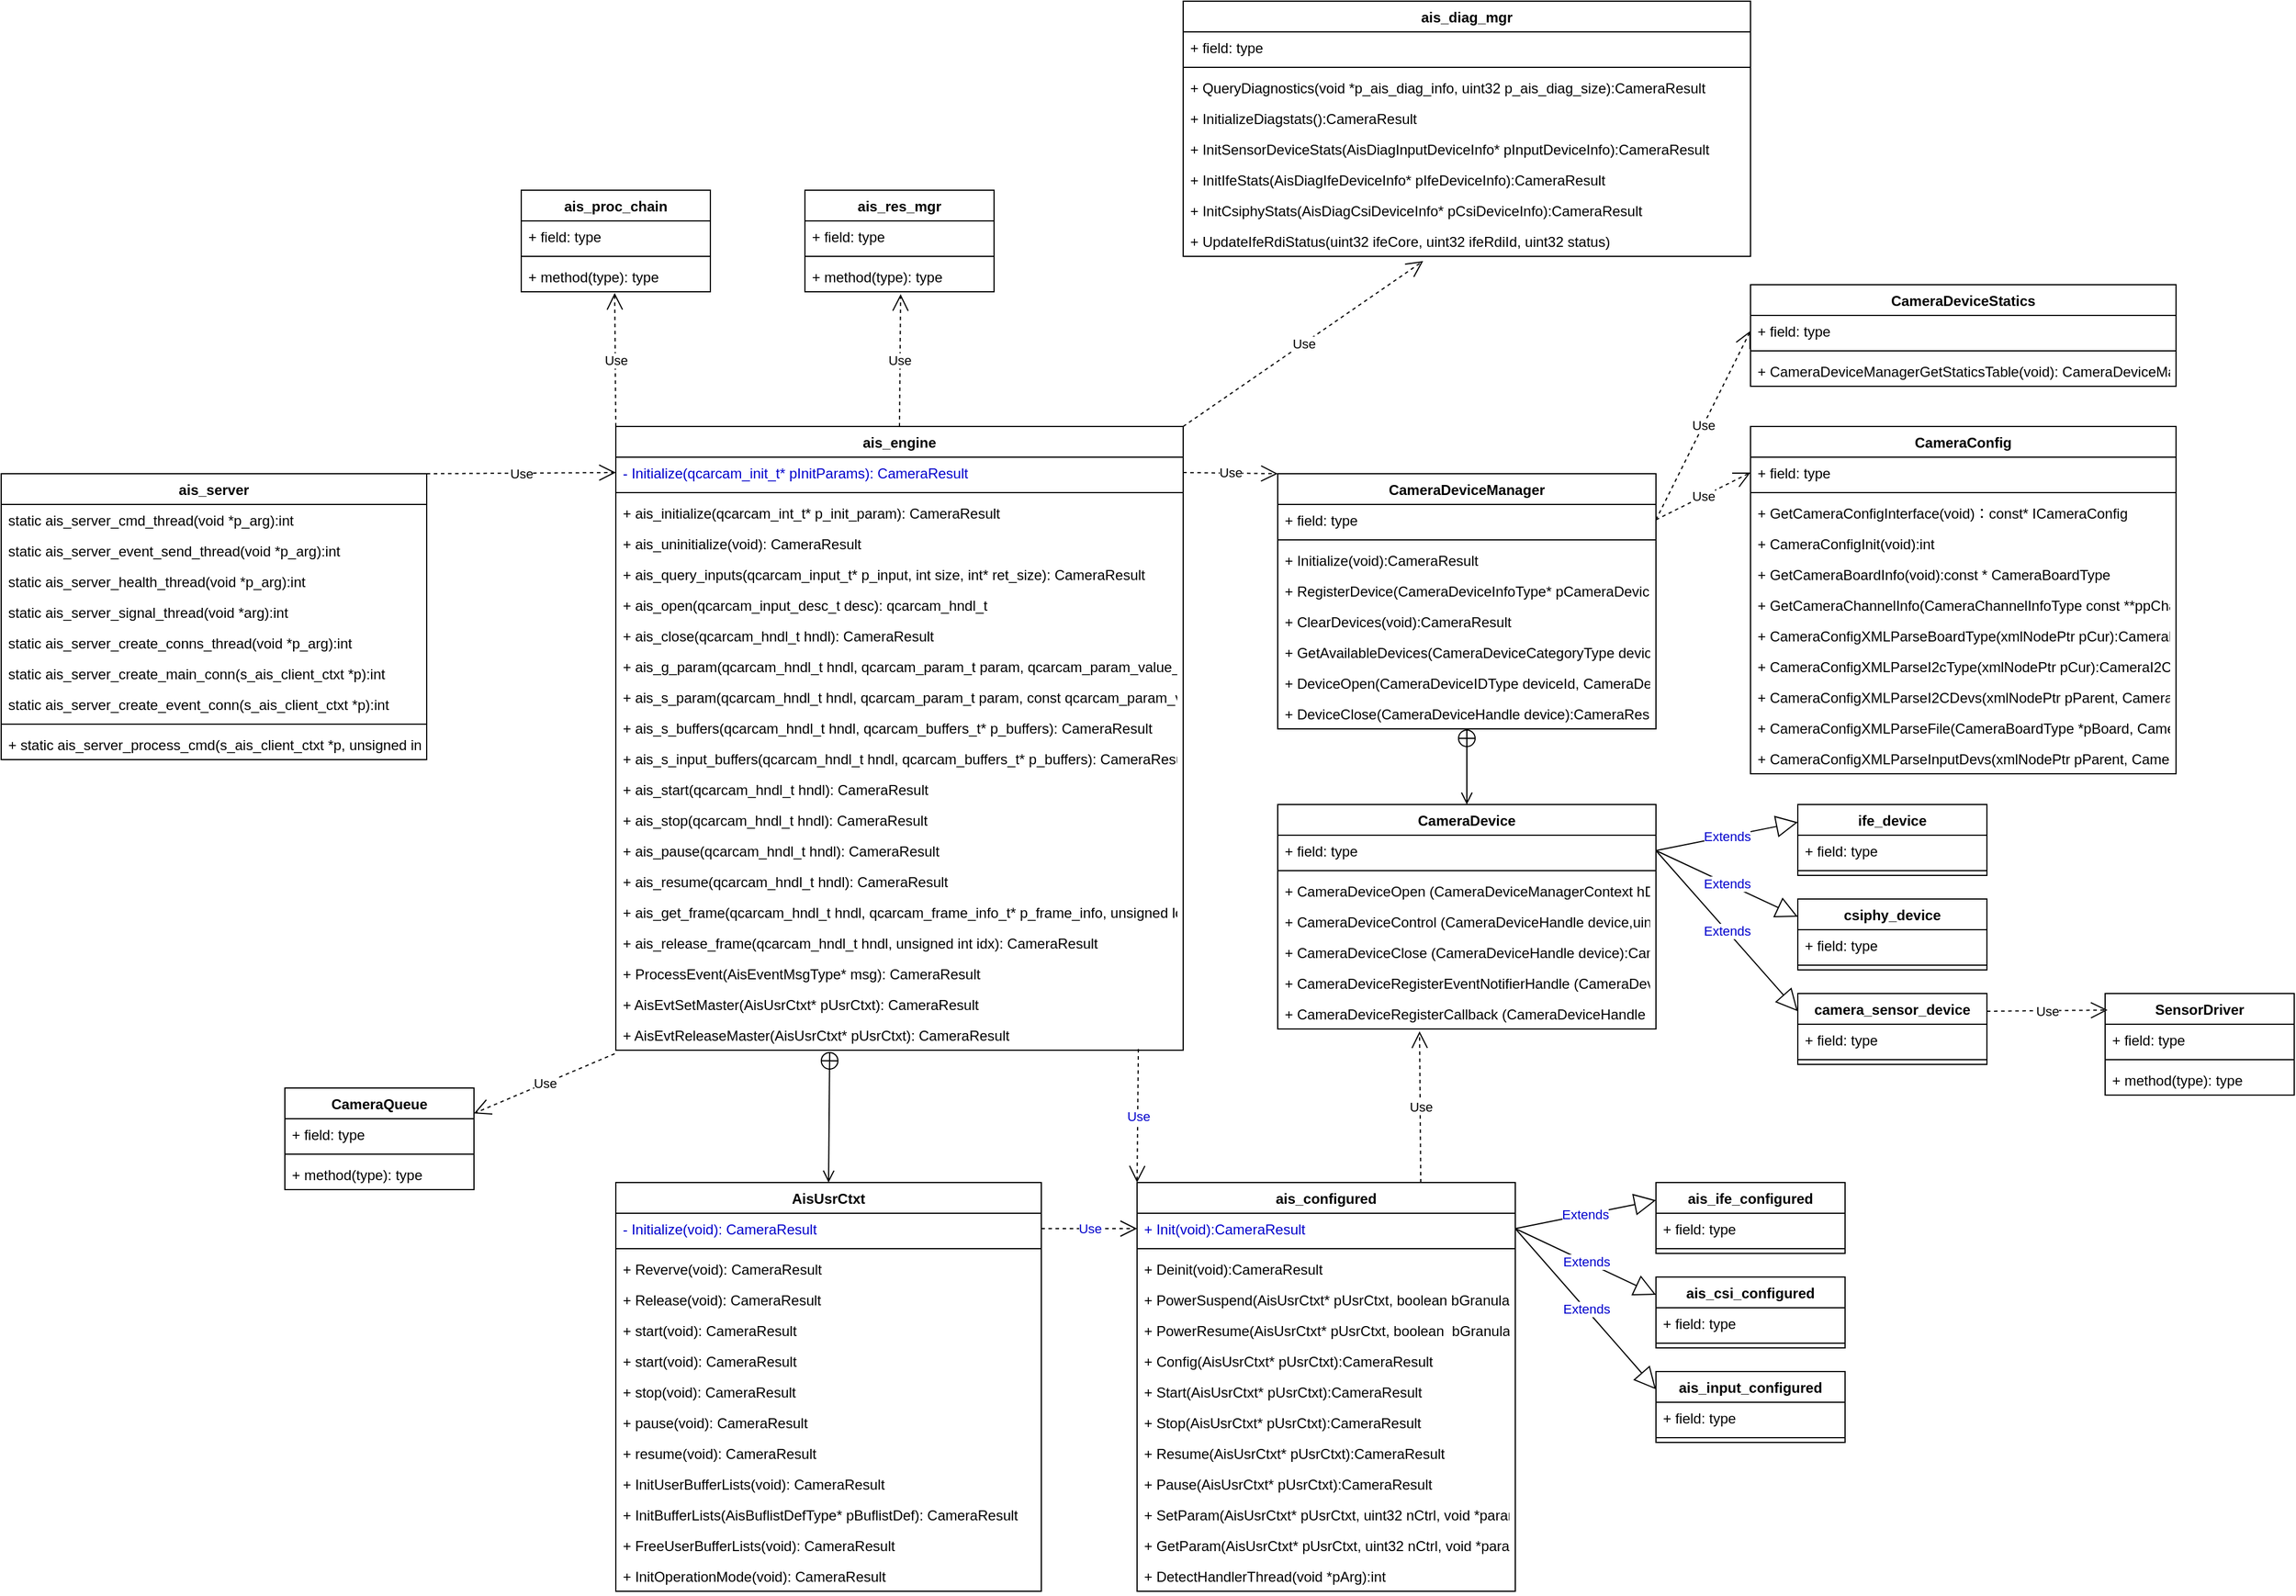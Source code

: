 <mxfile version="16.6.5" type="github">
  <diagram id="JP61w-WGnyM7oNZN8HDf" name="Page-1">
    <mxGraphModel dx="1990" dy="1133" grid="1" gridSize="10" guides="1" tooltips="1" connect="1" arrows="1" fold="1" page="1" pageScale="1" pageWidth="827" pageHeight="1169" math="0" shadow="0">
      <root>
        <mxCell id="0" />
        <mxCell id="1" parent="0" />
        <mxCell id="6c_Mydezwi8KyOcqcPOu-1" value="ais_server" style="swimlane;fontStyle=1;align=center;verticalAlign=top;childLayout=stackLayout;horizontal=1;startSize=26;horizontalStack=0;resizeParent=1;resizeParentMax=0;resizeLast=0;collapsible=1;marginBottom=0;" vertex="1" parent="1">
          <mxGeometry y="480" width="360" height="242" as="geometry" />
        </mxCell>
        <mxCell id="6c_Mydezwi8KyOcqcPOu-113" value="static ais_server_cmd_thread(void *p_arg):int" style="text;strokeColor=none;fillColor=none;align=left;verticalAlign=top;spacingLeft=4;spacingRight=4;overflow=hidden;rotatable=0;points=[[0,0.5],[1,0.5]];portConstraint=eastwest;" vertex="1" parent="6c_Mydezwi8KyOcqcPOu-1">
          <mxGeometry y="26" width="360" height="26" as="geometry" />
        </mxCell>
        <mxCell id="6c_Mydezwi8KyOcqcPOu-2" value="static ais_server_event_send_thread(void *p_arg):int" style="text;strokeColor=none;fillColor=none;align=left;verticalAlign=top;spacingLeft=4;spacingRight=4;overflow=hidden;rotatable=0;points=[[0,0.5],[1,0.5]];portConstraint=eastwest;" vertex="1" parent="6c_Mydezwi8KyOcqcPOu-1">
          <mxGeometry y="52" width="360" height="26" as="geometry" />
        </mxCell>
        <mxCell id="6c_Mydezwi8KyOcqcPOu-114" value="static ais_server_health_thread(void *p_arg):int" style="text;strokeColor=none;fillColor=none;align=left;verticalAlign=top;spacingLeft=4;spacingRight=4;overflow=hidden;rotatable=0;points=[[0,0.5],[1,0.5]];portConstraint=eastwest;" vertex="1" parent="6c_Mydezwi8KyOcqcPOu-1">
          <mxGeometry y="78" width="360" height="26" as="geometry" />
        </mxCell>
        <mxCell id="6c_Mydezwi8KyOcqcPOu-116" value="static ais_server_signal_thread(void *arg):int" style="text;strokeColor=none;fillColor=none;align=left;verticalAlign=top;spacingLeft=4;spacingRight=4;overflow=hidden;rotatable=0;points=[[0,0.5],[1,0.5]];portConstraint=eastwest;" vertex="1" parent="6c_Mydezwi8KyOcqcPOu-1">
          <mxGeometry y="104" width="360" height="26" as="geometry" />
        </mxCell>
        <mxCell id="6c_Mydezwi8KyOcqcPOu-117" value="static ais_server_create_conns_thread(void *p_arg):int" style="text;strokeColor=none;fillColor=none;align=left;verticalAlign=top;spacingLeft=4;spacingRight=4;overflow=hidden;rotatable=0;points=[[0,0.5],[1,0.5]];portConstraint=eastwest;" vertex="1" parent="6c_Mydezwi8KyOcqcPOu-1">
          <mxGeometry y="130" width="360" height="26" as="geometry" />
        </mxCell>
        <mxCell id="6c_Mydezwi8KyOcqcPOu-118" value="static ais_server_create_main_conn(s_ais_client_ctxt *p):int" style="text;strokeColor=none;fillColor=none;align=left;verticalAlign=top;spacingLeft=4;spacingRight=4;overflow=hidden;rotatable=0;points=[[0,0.5],[1,0.5]];portConstraint=eastwest;" vertex="1" parent="6c_Mydezwi8KyOcqcPOu-1">
          <mxGeometry y="156" width="360" height="26" as="geometry" />
        </mxCell>
        <mxCell id="6c_Mydezwi8KyOcqcPOu-115" value="static ais_server_create_event_conn(s_ais_client_ctxt *p):int" style="text;strokeColor=none;fillColor=none;align=left;verticalAlign=top;spacingLeft=4;spacingRight=4;overflow=hidden;rotatable=0;points=[[0,0.5],[1,0.5]];portConstraint=eastwest;" vertex="1" parent="6c_Mydezwi8KyOcqcPOu-1">
          <mxGeometry y="182" width="360" height="26" as="geometry" />
        </mxCell>
        <mxCell id="6c_Mydezwi8KyOcqcPOu-3" value="" style="line;strokeWidth=1;fillColor=none;align=left;verticalAlign=middle;spacingTop=-1;spacingLeft=3;spacingRight=3;rotatable=0;labelPosition=right;points=[];portConstraint=eastwest;" vertex="1" parent="6c_Mydezwi8KyOcqcPOu-1">
          <mxGeometry y="208" width="360" height="8" as="geometry" />
        </mxCell>
        <mxCell id="6c_Mydezwi8KyOcqcPOu-4" value="+ static ais_server_process_cmd(s_ais_client_ctxt *p, unsigned int idx, u_ais_cmd *p_param):int" style="text;strokeColor=none;fillColor=none;align=left;verticalAlign=top;spacingLeft=4;spacingRight=4;overflow=hidden;rotatable=0;points=[[0,0.5],[1,0.5]];portConstraint=eastwest;" vertex="1" parent="6c_Mydezwi8KyOcqcPOu-1">
          <mxGeometry y="216" width="360" height="26" as="geometry" />
        </mxCell>
        <mxCell id="6c_Mydezwi8KyOcqcPOu-5" value="ais_engine" style="swimlane;fontStyle=1;align=center;verticalAlign=top;childLayout=stackLayout;horizontal=1;startSize=26;horizontalStack=0;resizeParent=1;resizeParentMax=0;resizeLast=0;collapsible=1;marginBottom=0;" vertex="1" parent="1">
          <mxGeometry x="520" y="440" width="480" height="528" as="geometry" />
        </mxCell>
        <mxCell id="6c_Mydezwi8KyOcqcPOu-6" value="- Initialize(qcarcam_init_t* pInitParams): CameraResult" style="text;strokeColor=none;fillColor=none;align=left;verticalAlign=top;spacingLeft=4;spacingRight=4;overflow=hidden;rotatable=0;points=[[0,0.5],[1,0.5]];portConstraint=eastwest;fontColor=#0000CC;" vertex="1" parent="6c_Mydezwi8KyOcqcPOu-5">
          <mxGeometry y="26" width="480" height="26" as="geometry" />
        </mxCell>
        <mxCell id="6c_Mydezwi8KyOcqcPOu-7" value="" style="line;strokeWidth=1;fillColor=none;align=left;verticalAlign=middle;spacingTop=-1;spacingLeft=3;spacingRight=3;rotatable=0;labelPosition=right;points=[];portConstraint=eastwest;" vertex="1" parent="6c_Mydezwi8KyOcqcPOu-5">
          <mxGeometry y="52" width="480" height="8" as="geometry" />
        </mxCell>
        <mxCell id="6c_Mydezwi8KyOcqcPOu-8" value="+ ais_initialize(qcarcam_int_t* p_init_param): CameraResult" style="text;strokeColor=none;fillColor=none;align=left;verticalAlign=top;spacingLeft=4;spacingRight=4;overflow=hidden;rotatable=0;points=[[0,0.5],[1,0.5]];portConstraint=eastwest;" vertex="1" parent="6c_Mydezwi8KyOcqcPOu-5">
          <mxGeometry y="60" width="480" height="26" as="geometry" />
        </mxCell>
        <mxCell id="6c_Mydezwi8KyOcqcPOu-89" value="+ ais_uninitialize(void): CameraResult" style="text;strokeColor=none;fillColor=none;align=left;verticalAlign=top;spacingLeft=4;spacingRight=4;overflow=hidden;rotatable=0;points=[[0,0.5],[1,0.5]];portConstraint=eastwest;" vertex="1" parent="6c_Mydezwi8KyOcqcPOu-5">
          <mxGeometry y="86" width="480" height="26" as="geometry" />
        </mxCell>
        <mxCell id="6c_Mydezwi8KyOcqcPOu-90" value="+ ais_query_inputs(qcarcam_input_t* p_input, int size, int* ret_size): CameraResult" style="text;strokeColor=none;fillColor=none;align=left;verticalAlign=top;spacingLeft=4;spacingRight=4;overflow=hidden;rotatable=0;points=[[0,0.5],[1,0.5]];portConstraint=eastwest;" vertex="1" parent="6c_Mydezwi8KyOcqcPOu-5">
          <mxGeometry y="112" width="480" height="26" as="geometry" />
        </mxCell>
        <mxCell id="6c_Mydezwi8KyOcqcPOu-91" value="+ ais_open(qcarcam_input_desc_t desc): qcarcam_hndl_t" style="text;strokeColor=none;fillColor=none;align=left;verticalAlign=top;spacingLeft=4;spacingRight=4;overflow=hidden;rotatable=0;points=[[0,0.5],[1,0.5]];portConstraint=eastwest;" vertex="1" parent="6c_Mydezwi8KyOcqcPOu-5">
          <mxGeometry y="138" width="480" height="26" as="geometry" />
        </mxCell>
        <mxCell id="6c_Mydezwi8KyOcqcPOu-92" value="+ ais_close(qcarcam_hndl_t hndl): CameraResult" style="text;strokeColor=none;fillColor=none;align=left;verticalAlign=top;spacingLeft=4;spacingRight=4;overflow=hidden;rotatable=0;points=[[0,0.5],[1,0.5]];portConstraint=eastwest;" vertex="1" parent="6c_Mydezwi8KyOcqcPOu-5">
          <mxGeometry y="164" width="480" height="26" as="geometry" />
        </mxCell>
        <mxCell id="6c_Mydezwi8KyOcqcPOu-93" value="+ ais_g_param(qcarcam_hndl_t hndl, qcarcam_param_t param, qcarcam_param_value_t* p_value): CameraResult" style="text;strokeColor=none;fillColor=none;align=left;verticalAlign=top;spacingLeft=4;spacingRight=4;overflow=hidden;rotatable=0;points=[[0,0.5],[1,0.5]];portConstraint=eastwest;" vertex="1" parent="6c_Mydezwi8KyOcqcPOu-5">
          <mxGeometry y="190" width="480" height="26" as="geometry" />
        </mxCell>
        <mxCell id="6c_Mydezwi8KyOcqcPOu-94" value="+ ais_s_param(qcarcam_hndl_t hndl, qcarcam_param_t param, const qcarcam_param_value_t* p_value): CameraResult" style="text;strokeColor=none;fillColor=none;align=left;verticalAlign=top;spacingLeft=4;spacingRight=4;overflow=hidden;rotatable=0;points=[[0,0.5],[1,0.5]];portConstraint=eastwest;" vertex="1" parent="6c_Mydezwi8KyOcqcPOu-5">
          <mxGeometry y="216" width="480" height="26" as="geometry" />
        </mxCell>
        <mxCell id="6c_Mydezwi8KyOcqcPOu-95" value="+ ais_s_buffers(qcarcam_hndl_t hndl, qcarcam_buffers_t* p_buffers): CameraResult" style="text;strokeColor=none;fillColor=none;align=left;verticalAlign=top;spacingLeft=4;spacingRight=4;overflow=hidden;rotatable=0;points=[[0,0.5],[1,0.5]];portConstraint=eastwest;" vertex="1" parent="6c_Mydezwi8KyOcqcPOu-5">
          <mxGeometry y="242" width="480" height="26" as="geometry" />
        </mxCell>
        <mxCell id="6c_Mydezwi8KyOcqcPOu-97" value="+ ais_s_input_buffers(qcarcam_hndl_t hndl, qcarcam_buffers_t* p_buffers): CameraResult" style="text;strokeColor=none;fillColor=none;align=left;verticalAlign=top;spacingLeft=4;spacingRight=4;overflow=hidden;rotatable=0;points=[[0,0.5],[1,0.5]];portConstraint=eastwest;" vertex="1" parent="6c_Mydezwi8KyOcqcPOu-5">
          <mxGeometry y="268" width="480" height="26" as="geometry" />
        </mxCell>
        <mxCell id="6c_Mydezwi8KyOcqcPOu-96" value="+ ais_start(qcarcam_hndl_t hndl): CameraResult" style="text;strokeColor=none;fillColor=none;align=left;verticalAlign=top;spacingLeft=4;spacingRight=4;overflow=hidden;rotatable=0;points=[[0,0.5],[1,0.5]];portConstraint=eastwest;" vertex="1" parent="6c_Mydezwi8KyOcqcPOu-5">
          <mxGeometry y="294" width="480" height="26" as="geometry" />
        </mxCell>
        <mxCell id="6c_Mydezwi8KyOcqcPOu-98" value="+ ais_stop(qcarcam_hndl_t hndl): CameraResult" style="text;strokeColor=none;fillColor=none;align=left;verticalAlign=top;spacingLeft=4;spacingRight=4;overflow=hidden;rotatable=0;points=[[0,0.5],[1,0.5]];portConstraint=eastwest;" vertex="1" parent="6c_Mydezwi8KyOcqcPOu-5">
          <mxGeometry y="320" width="480" height="26" as="geometry" />
        </mxCell>
        <mxCell id="6c_Mydezwi8KyOcqcPOu-100" value="+ ais_pause(qcarcam_hndl_t hndl): CameraResult" style="text;strokeColor=none;fillColor=none;align=left;verticalAlign=top;spacingLeft=4;spacingRight=4;overflow=hidden;rotatable=0;points=[[0,0.5],[1,0.5]];portConstraint=eastwest;" vertex="1" parent="6c_Mydezwi8KyOcqcPOu-5">
          <mxGeometry y="346" width="480" height="26" as="geometry" />
        </mxCell>
        <mxCell id="6c_Mydezwi8KyOcqcPOu-99" value="+ ais_resume(qcarcam_hndl_t hndl): CameraResult" style="text;strokeColor=none;fillColor=none;align=left;verticalAlign=top;spacingLeft=4;spacingRight=4;overflow=hidden;rotatable=0;points=[[0,0.5],[1,0.5]];portConstraint=eastwest;" vertex="1" parent="6c_Mydezwi8KyOcqcPOu-5">
          <mxGeometry y="372" width="480" height="26" as="geometry" />
        </mxCell>
        <mxCell id="6c_Mydezwi8KyOcqcPOu-101" value="+ ais_get_frame(qcarcam_hndl_t hndl, qcarcam_frame_info_t* p_frame_info, unsigned long long int timeout, unsigned int flags): CameraResult" style="text;strokeColor=none;fillColor=none;align=left;verticalAlign=top;spacingLeft=4;spacingRight=4;overflow=hidden;rotatable=0;points=[[0,0.5],[1,0.5]];portConstraint=eastwest;" vertex="1" parent="6c_Mydezwi8KyOcqcPOu-5">
          <mxGeometry y="398" width="480" height="26" as="geometry" />
        </mxCell>
        <mxCell id="6c_Mydezwi8KyOcqcPOu-102" value="+ ais_release_frame(qcarcam_hndl_t hndl, unsigned int idx): CameraResult" style="text;strokeColor=none;fillColor=none;align=left;verticalAlign=top;spacingLeft=4;spacingRight=4;overflow=hidden;rotatable=0;points=[[0,0.5],[1,0.5]];portConstraint=eastwest;fontStyle=0" vertex="1" parent="6c_Mydezwi8KyOcqcPOu-5">
          <mxGeometry y="424" width="480" height="26" as="geometry" />
        </mxCell>
        <mxCell id="6c_Mydezwi8KyOcqcPOu-103" value="+ ProcessEvent(AisEventMsgType* msg): CameraResult" style="text;strokeColor=none;fillColor=none;align=left;verticalAlign=top;spacingLeft=4;spacingRight=4;overflow=hidden;rotatable=0;points=[[0,0.5],[1,0.5]];portConstraint=eastwest;fontStyle=0" vertex="1" parent="6c_Mydezwi8KyOcqcPOu-5">
          <mxGeometry y="450" width="480" height="26" as="geometry" />
        </mxCell>
        <mxCell id="6c_Mydezwi8KyOcqcPOu-104" value="+ AisEvtSetMaster(AisUsrCtxt* pUsrCtxt): CameraResult" style="text;strokeColor=none;fillColor=none;align=left;verticalAlign=top;spacingLeft=4;spacingRight=4;overflow=hidden;rotatable=0;points=[[0,0.5],[1,0.5]];portConstraint=eastwest;fontStyle=0" vertex="1" parent="6c_Mydezwi8KyOcqcPOu-5">
          <mxGeometry y="476" width="480" height="26" as="geometry" />
        </mxCell>
        <mxCell id="6c_Mydezwi8KyOcqcPOu-105" value="+ AisEvtReleaseMaster(AisUsrCtxt* pUsrCtxt): CameraResult" style="text;strokeColor=none;fillColor=none;align=left;verticalAlign=top;spacingLeft=4;spacingRight=4;overflow=hidden;rotatable=0;points=[[0,0.5],[1,0.5]];portConstraint=eastwest;fontStyle=0" vertex="1" parent="6c_Mydezwi8KyOcqcPOu-5">
          <mxGeometry y="502" width="480" height="26" as="geometry" />
        </mxCell>
        <mxCell id="6c_Mydezwi8KyOcqcPOu-9" value="CameraDeviceManager" style="swimlane;fontStyle=1;align=center;verticalAlign=top;childLayout=stackLayout;horizontal=1;startSize=26;horizontalStack=0;resizeParent=1;resizeParentMax=0;resizeLast=0;collapsible=1;marginBottom=0;" vertex="1" parent="1">
          <mxGeometry x="1080" y="480" width="320" height="216" as="geometry" />
        </mxCell>
        <mxCell id="6c_Mydezwi8KyOcqcPOu-10" value="+ field: type" style="text;strokeColor=none;fillColor=none;align=left;verticalAlign=top;spacingLeft=4;spacingRight=4;overflow=hidden;rotatable=0;points=[[0,0.5],[1,0.5]];portConstraint=eastwest;" vertex="1" parent="6c_Mydezwi8KyOcqcPOu-9">
          <mxGeometry y="26" width="320" height="26" as="geometry" />
        </mxCell>
        <mxCell id="6c_Mydezwi8KyOcqcPOu-11" value="" style="line;strokeWidth=1;fillColor=none;align=left;verticalAlign=middle;spacingTop=-1;spacingLeft=3;spacingRight=3;rotatable=0;labelPosition=right;points=[];portConstraint=eastwest;" vertex="1" parent="6c_Mydezwi8KyOcqcPOu-9">
          <mxGeometry y="52" width="320" height="8" as="geometry" />
        </mxCell>
        <mxCell id="6c_Mydezwi8KyOcqcPOu-145" value="+ Initialize(void):CameraResult" style="text;strokeColor=none;fillColor=none;align=left;verticalAlign=top;spacingLeft=4;spacingRight=4;overflow=hidden;rotatable=0;points=[[0,0.5],[1,0.5]];portConstraint=eastwest;" vertex="1" parent="6c_Mydezwi8KyOcqcPOu-9">
          <mxGeometry y="60" width="320" height="26" as="geometry" />
        </mxCell>
        <mxCell id="6c_Mydezwi8KyOcqcPOu-12" value="+ RegisterDevice(CameraDeviceInfoType* pCameraDeviceInfo,CameraDeviceOpenType pfnCameraDeviceOpen):CameraResult" style="text;strokeColor=none;fillColor=none;align=left;verticalAlign=top;spacingLeft=4;spacingRight=4;overflow=hidden;rotatable=0;points=[[0,0.5],[1,0.5]];portConstraint=eastwest;" vertex="1" parent="6c_Mydezwi8KyOcqcPOu-9">
          <mxGeometry y="86" width="320" height="26" as="geometry" />
        </mxCell>
        <mxCell id="6c_Mydezwi8KyOcqcPOu-147" value="+ ClearDevices(void):CameraResult" style="text;strokeColor=none;fillColor=none;align=left;verticalAlign=top;spacingLeft=4;spacingRight=4;overflow=hidden;rotatable=0;points=[[0,0.5],[1,0.5]];portConstraint=eastwest;" vertex="1" parent="6c_Mydezwi8KyOcqcPOu-9">
          <mxGeometry y="112" width="320" height="26" as="geometry" />
        </mxCell>
        <mxCell id="6c_Mydezwi8KyOcqcPOu-148" value="+ GetAvailableDevices(CameraDeviceCategoryType deviceCategory, CameraDeviceInfoType* pCameraDeviceInfo, uint32 nCameraDeviceInfoLen, uint32* pnCameraDeviceInfoLenReq):CameraResult" style="text;strokeColor=none;fillColor=none;align=left;verticalAlign=top;spacingLeft=4;spacingRight=4;overflow=hidden;rotatable=0;points=[[0,0.5],[1,0.5]];portConstraint=eastwest;" vertex="1" parent="6c_Mydezwi8KyOcqcPOu-9">
          <mxGeometry y="138" width="320" height="26" as="geometry" />
        </mxCell>
        <mxCell id="6c_Mydezwi8KyOcqcPOu-146" value="+ DeviceOpen(CameraDeviceIDType deviceId, CameraDeviceHandle* ppDeviceHandle):CameraResult" style="text;strokeColor=none;fillColor=none;align=left;verticalAlign=top;spacingLeft=4;spacingRight=4;overflow=hidden;rotatable=0;points=[[0,0.5],[1,0.5]];portConstraint=eastwest;" vertex="1" parent="6c_Mydezwi8KyOcqcPOu-9">
          <mxGeometry y="164" width="320" height="26" as="geometry" />
        </mxCell>
        <mxCell id="6c_Mydezwi8KyOcqcPOu-149" value="+ DeviceClose(CameraDeviceHandle device):CameraResult" style="text;strokeColor=none;fillColor=none;align=left;verticalAlign=top;spacingLeft=4;spacingRight=4;overflow=hidden;rotatable=0;points=[[0,0.5],[1,0.5]];portConstraint=eastwest;" vertex="1" parent="6c_Mydezwi8KyOcqcPOu-9">
          <mxGeometry y="190" width="320" height="26" as="geometry" />
        </mxCell>
        <mxCell id="6c_Mydezwi8KyOcqcPOu-13" value="ais_configured" style="swimlane;fontStyle=1;align=center;verticalAlign=top;childLayout=stackLayout;horizontal=1;startSize=26;horizontalStack=0;resizeParent=1;resizeParentMax=0;resizeLast=0;collapsible=1;marginBottom=0;" vertex="1" parent="1">
          <mxGeometry x="961" y="1080" width="320" height="346" as="geometry" />
        </mxCell>
        <mxCell id="6c_Mydezwi8KyOcqcPOu-14" value="+ Init(void):CameraResult" style="text;strokeColor=none;fillColor=none;align=left;verticalAlign=top;spacingLeft=4;spacingRight=4;overflow=hidden;rotatable=0;points=[[0,0.5],[1,0.5]];portConstraint=eastwest;fontColor=#0000CC;" vertex="1" parent="6c_Mydezwi8KyOcqcPOu-13">
          <mxGeometry y="26" width="320" height="26" as="geometry" />
        </mxCell>
        <mxCell id="6c_Mydezwi8KyOcqcPOu-15" value="" style="line;strokeWidth=1;fillColor=none;align=left;verticalAlign=middle;spacingTop=-1;spacingLeft=3;spacingRight=3;rotatable=0;labelPosition=right;points=[];portConstraint=eastwest;" vertex="1" parent="6c_Mydezwi8KyOcqcPOu-13">
          <mxGeometry y="52" width="320" height="8" as="geometry" />
        </mxCell>
        <mxCell id="6c_Mydezwi8KyOcqcPOu-120" value="+ Deinit(void):CameraResult" style="text;strokeColor=none;fillColor=none;align=left;verticalAlign=top;spacingLeft=4;spacingRight=4;overflow=hidden;rotatable=0;points=[[0,0.5],[1,0.5]];portConstraint=eastwest;" vertex="1" parent="6c_Mydezwi8KyOcqcPOu-13">
          <mxGeometry y="60" width="320" height="26" as="geometry" />
        </mxCell>
        <mxCell id="6c_Mydezwi8KyOcqcPOu-121" value="+ PowerSuspend(AisUsrCtxt* pUsrCtxt, boolean bGranular, CameraPowerEventType powerEventId):CameraResult" style="text;strokeColor=none;fillColor=none;align=left;verticalAlign=top;spacingLeft=4;spacingRight=4;overflow=hidden;rotatable=0;points=[[0,0.5],[1,0.5]];portConstraint=eastwest;" vertex="1" parent="6c_Mydezwi8KyOcqcPOu-13">
          <mxGeometry y="86" width="320" height="26" as="geometry" />
        </mxCell>
        <mxCell id="6c_Mydezwi8KyOcqcPOu-122" value="+ PowerResume(AisUsrCtxt* pUsrCtxt, boolean  bGranular, CameraPowerEventType powerEventId):CameraResult" style="text;strokeColor=none;fillColor=none;align=left;verticalAlign=top;spacingLeft=4;spacingRight=4;overflow=hidden;rotatable=0;points=[[0,0.5],[1,0.5]];portConstraint=eastwest;" vertex="1" parent="6c_Mydezwi8KyOcqcPOu-13">
          <mxGeometry y="112" width="320" height="26" as="geometry" />
        </mxCell>
        <mxCell id="6c_Mydezwi8KyOcqcPOu-123" value="+ Config(AisUsrCtxt* pUsrCtxt):CameraResult" style="text;strokeColor=none;fillColor=none;align=left;verticalAlign=top;spacingLeft=4;spacingRight=4;overflow=hidden;rotatable=0;points=[[0,0.5],[1,0.5]];portConstraint=eastwest;" vertex="1" parent="6c_Mydezwi8KyOcqcPOu-13">
          <mxGeometry y="138" width="320" height="26" as="geometry" />
        </mxCell>
        <mxCell id="6c_Mydezwi8KyOcqcPOu-124" value="+ Start(AisUsrCtxt* pUsrCtxt):CameraResult" style="text;strokeColor=none;fillColor=none;align=left;verticalAlign=top;spacingLeft=4;spacingRight=4;overflow=hidden;rotatable=0;points=[[0,0.5],[1,0.5]];portConstraint=eastwest;" vertex="1" parent="6c_Mydezwi8KyOcqcPOu-13">
          <mxGeometry y="164" width="320" height="26" as="geometry" />
        </mxCell>
        <mxCell id="6c_Mydezwi8KyOcqcPOu-126" value="+ Stop(AisUsrCtxt* pUsrCtxt):CameraResult" style="text;strokeColor=none;fillColor=none;align=left;verticalAlign=top;spacingLeft=4;spacingRight=4;overflow=hidden;rotatable=0;points=[[0,0.5],[1,0.5]];portConstraint=eastwest;" vertex="1" parent="6c_Mydezwi8KyOcqcPOu-13">
          <mxGeometry y="190" width="320" height="26" as="geometry" />
        </mxCell>
        <mxCell id="6c_Mydezwi8KyOcqcPOu-125" value="+ Resume(AisUsrCtxt* pUsrCtxt):CameraResult" style="text;strokeColor=none;fillColor=none;align=left;verticalAlign=top;spacingLeft=4;spacingRight=4;overflow=hidden;rotatable=0;points=[[0,0.5],[1,0.5]];portConstraint=eastwest;" vertex="1" parent="6c_Mydezwi8KyOcqcPOu-13">
          <mxGeometry y="216" width="320" height="26" as="geometry" />
        </mxCell>
        <mxCell id="6c_Mydezwi8KyOcqcPOu-127" value="+ Pause(AisUsrCtxt* pUsrCtxt):CameraResult" style="text;strokeColor=none;fillColor=none;align=left;verticalAlign=top;spacingLeft=4;spacingRight=4;overflow=hidden;rotatable=0;points=[[0,0.5],[1,0.5]];portConstraint=eastwest;" vertex="1" parent="6c_Mydezwi8KyOcqcPOu-13">
          <mxGeometry y="242" width="320" height="26" as="geometry" />
        </mxCell>
        <mxCell id="6c_Mydezwi8KyOcqcPOu-119" value="+ SetParam(AisUsrCtxt* pUsrCtxt, uint32 nCtrl, void *param):CameraResult" style="text;strokeColor=none;fillColor=none;align=left;verticalAlign=top;spacingLeft=4;spacingRight=4;overflow=hidden;rotatable=0;points=[[0,0.5],[1,0.5]];portConstraint=eastwest;" vertex="1" parent="6c_Mydezwi8KyOcqcPOu-13">
          <mxGeometry y="268" width="320" height="26" as="geometry" />
        </mxCell>
        <mxCell id="6c_Mydezwi8KyOcqcPOu-128" value="+ GetParam(AisUsrCtxt* pUsrCtxt, uint32 nCtrl, void *param):CameraResult" style="text;strokeColor=none;fillColor=none;align=left;verticalAlign=top;spacingLeft=4;spacingRight=4;overflow=hidden;rotatable=0;points=[[0,0.5],[1,0.5]];portConstraint=eastwest;" vertex="1" parent="6c_Mydezwi8KyOcqcPOu-13">
          <mxGeometry y="294" width="320" height="26" as="geometry" />
        </mxCell>
        <mxCell id="6c_Mydezwi8KyOcqcPOu-129" value="+ DetectHandlerThread(void *pArg):int" style="text;strokeColor=none;fillColor=none;align=left;verticalAlign=top;spacingLeft=4;spacingRight=4;overflow=hidden;rotatable=0;points=[[0,0.5],[1,0.5]];portConstraint=eastwest;" vertex="1" parent="6c_Mydezwi8KyOcqcPOu-13">
          <mxGeometry y="320" width="320" height="26" as="geometry" />
        </mxCell>
        <mxCell id="6c_Mydezwi8KyOcqcPOu-17" value="ais_ife_configured" style="swimlane;fontStyle=1;align=center;verticalAlign=top;childLayout=stackLayout;horizontal=1;startSize=26;horizontalStack=0;resizeParent=1;resizeParentMax=0;resizeLast=0;collapsible=1;marginBottom=0;" vertex="1" parent="1">
          <mxGeometry x="1400" y="1080" width="160" height="60" as="geometry" />
        </mxCell>
        <mxCell id="6c_Mydezwi8KyOcqcPOu-18" value="+ field: type" style="text;strokeColor=none;fillColor=none;align=left;verticalAlign=top;spacingLeft=4;spacingRight=4;overflow=hidden;rotatable=0;points=[[0,0.5],[1,0.5]];portConstraint=eastwest;" vertex="1" parent="6c_Mydezwi8KyOcqcPOu-17">
          <mxGeometry y="26" width="160" height="26" as="geometry" />
        </mxCell>
        <mxCell id="6c_Mydezwi8KyOcqcPOu-19" value="" style="line;strokeWidth=1;fillColor=none;align=left;verticalAlign=middle;spacingTop=-1;spacingLeft=3;spacingRight=3;rotatable=0;labelPosition=right;points=[];portConstraint=eastwest;" vertex="1" parent="6c_Mydezwi8KyOcqcPOu-17">
          <mxGeometry y="52" width="160" height="8" as="geometry" />
        </mxCell>
        <mxCell id="6c_Mydezwi8KyOcqcPOu-21" value="ais_csi_configured" style="swimlane;fontStyle=1;align=center;verticalAlign=top;childLayout=stackLayout;horizontal=1;startSize=26;horizontalStack=0;resizeParent=1;resizeParentMax=0;resizeLast=0;collapsible=1;marginBottom=0;" vertex="1" parent="1">
          <mxGeometry x="1400" y="1160" width="160" height="60" as="geometry" />
        </mxCell>
        <mxCell id="6c_Mydezwi8KyOcqcPOu-22" value="+ field: type" style="text;strokeColor=none;fillColor=none;align=left;verticalAlign=top;spacingLeft=4;spacingRight=4;overflow=hidden;rotatable=0;points=[[0,0.5],[1,0.5]];portConstraint=eastwest;" vertex="1" parent="6c_Mydezwi8KyOcqcPOu-21">
          <mxGeometry y="26" width="160" height="26" as="geometry" />
        </mxCell>
        <mxCell id="6c_Mydezwi8KyOcqcPOu-23" value="" style="line;strokeWidth=1;fillColor=none;align=left;verticalAlign=middle;spacingTop=-1;spacingLeft=3;spacingRight=3;rotatable=0;labelPosition=right;points=[];portConstraint=eastwest;" vertex="1" parent="6c_Mydezwi8KyOcqcPOu-21">
          <mxGeometry y="52" width="160" height="8" as="geometry" />
        </mxCell>
        <mxCell id="6c_Mydezwi8KyOcqcPOu-25" value="ais_res_mgr" style="swimlane;fontStyle=1;align=center;verticalAlign=top;childLayout=stackLayout;horizontal=1;startSize=26;horizontalStack=0;resizeParent=1;resizeParentMax=0;resizeLast=0;collapsible=1;marginBottom=0;" vertex="1" parent="1">
          <mxGeometry x="680" y="240" width="160" height="86" as="geometry" />
        </mxCell>
        <mxCell id="6c_Mydezwi8KyOcqcPOu-26" value="+ field: type" style="text;strokeColor=none;fillColor=none;align=left;verticalAlign=top;spacingLeft=4;spacingRight=4;overflow=hidden;rotatable=0;points=[[0,0.5],[1,0.5]];portConstraint=eastwest;" vertex="1" parent="6c_Mydezwi8KyOcqcPOu-25">
          <mxGeometry y="26" width="160" height="26" as="geometry" />
        </mxCell>
        <mxCell id="6c_Mydezwi8KyOcqcPOu-27" value="" style="line;strokeWidth=1;fillColor=none;align=left;verticalAlign=middle;spacingTop=-1;spacingLeft=3;spacingRight=3;rotatable=0;labelPosition=right;points=[];portConstraint=eastwest;" vertex="1" parent="6c_Mydezwi8KyOcqcPOu-25">
          <mxGeometry y="52" width="160" height="8" as="geometry" />
        </mxCell>
        <mxCell id="6c_Mydezwi8KyOcqcPOu-28" value="+ method(type): type" style="text;strokeColor=none;fillColor=none;align=left;verticalAlign=top;spacingLeft=4;spacingRight=4;overflow=hidden;rotatable=0;points=[[0,0.5],[1,0.5]];portConstraint=eastwest;" vertex="1" parent="6c_Mydezwi8KyOcqcPOu-25">
          <mxGeometry y="60" width="160" height="26" as="geometry" />
        </mxCell>
        <mxCell id="6c_Mydezwi8KyOcqcPOu-29" value="ais_proc_chain" style="swimlane;fontStyle=1;align=center;verticalAlign=top;childLayout=stackLayout;horizontal=1;startSize=26;horizontalStack=0;resizeParent=1;resizeParentMax=0;resizeLast=0;collapsible=1;marginBottom=0;" vertex="1" parent="1">
          <mxGeometry x="440" y="240" width="160" height="86" as="geometry" />
        </mxCell>
        <mxCell id="6c_Mydezwi8KyOcqcPOu-30" value="+ field: type" style="text;strokeColor=none;fillColor=none;align=left;verticalAlign=top;spacingLeft=4;spacingRight=4;overflow=hidden;rotatable=0;points=[[0,0.5],[1,0.5]];portConstraint=eastwest;" vertex="1" parent="6c_Mydezwi8KyOcqcPOu-29">
          <mxGeometry y="26" width="160" height="26" as="geometry" />
        </mxCell>
        <mxCell id="6c_Mydezwi8KyOcqcPOu-31" value="" style="line;strokeWidth=1;fillColor=none;align=left;verticalAlign=middle;spacingTop=-1;spacingLeft=3;spacingRight=3;rotatable=0;labelPosition=right;points=[];portConstraint=eastwest;" vertex="1" parent="6c_Mydezwi8KyOcqcPOu-29">
          <mxGeometry y="52" width="160" height="8" as="geometry" />
        </mxCell>
        <mxCell id="6c_Mydezwi8KyOcqcPOu-32" value="+ method(type): type" style="text;strokeColor=none;fillColor=none;align=left;verticalAlign=top;spacingLeft=4;spacingRight=4;overflow=hidden;rotatable=0;points=[[0,0.5],[1,0.5]];portConstraint=eastwest;" vertex="1" parent="6c_Mydezwi8KyOcqcPOu-29">
          <mxGeometry y="60" width="160" height="26" as="geometry" />
        </mxCell>
        <mxCell id="6c_Mydezwi8KyOcqcPOu-33" value="camera_sensor_device" style="swimlane;fontStyle=1;align=center;verticalAlign=top;childLayout=stackLayout;horizontal=1;startSize=26;horizontalStack=0;resizeParent=1;resizeParentMax=0;resizeLast=0;collapsible=1;marginBottom=0;" vertex="1" parent="1">
          <mxGeometry x="1520" y="920" width="160" height="60" as="geometry" />
        </mxCell>
        <mxCell id="6c_Mydezwi8KyOcqcPOu-34" value="+ field: type" style="text;strokeColor=none;fillColor=none;align=left;verticalAlign=top;spacingLeft=4;spacingRight=4;overflow=hidden;rotatable=0;points=[[0,0.5],[1,0.5]];portConstraint=eastwest;" vertex="1" parent="6c_Mydezwi8KyOcqcPOu-33">
          <mxGeometry y="26" width="160" height="26" as="geometry" />
        </mxCell>
        <mxCell id="6c_Mydezwi8KyOcqcPOu-35" value="" style="line;strokeWidth=1;fillColor=none;align=left;verticalAlign=middle;spacingTop=-1;spacingLeft=3;spacingRight=3;rotatable=0;labelPosition=right;points=[];portConstraint=eastwest;" vertex="1" parent="6c_Mydezwi8KyOcqcPOu-33">
          <mxGeometry y="52" width="160" height="8" as="geometry" />
        </mxCell>
        <mxCell id="6c_Mydezwi8KyOcqcPOu-37" value="ife_device" style="swimlane;fontStyle=1;align=center;verticalAlign=top;childLayout=stackLayout;horizontal=1;startSize=26;horizontalStack=0;resizeParent=1;resizeParentMax=0;resizeLast=0;collapsible=1;marginBottom=0;" vertex="1" parent="1">
          <mxGeometry x="1520" y="760" width="160" height="60" as="geometry" />
        </mxCell>
        <mxCell id="6c_Mydezwi8KyOcqcPOu-38" value="+ field: type" style="text;strokeColor=none;fillColor=none;align=left;verticalAlign=top;spacingLeft=4;spacingRight=4;overflow=hidden;rotatable=0;points=[[0,0.5],[1,0.5]];portConstraint=eastwest;" vertex="1" parent="6c_Mydezwi8KyOcqcPOu-37">
          <mxGeometry y="26" width="160" height="26" as="geometry" />
        </mxCell>
        <mxCell id="6c_Mydezwi8KyOcqcPOu-39" value="" style="line;strokeWidth=1;fillColor=none;align=left;verticalAlign=middle;spacingTop=-1;spacingLeft=3;spacingRight=3;rotatable=0;labelPosition=right;points=[];portConstraint=eastwest;" vertex="1" parent="6c_Mydezwi8KyOcqcPOu-37">
          <mxGeometry y="52" width="160" height="8" as="geometry" />
        </mxCell>
        <mxCell id="6c_Mydezwi8KyOcqcPOu-41" value="csiphy_device" style="swimlane;fontStyle=1;align=center;verticalAlign=top;childLayout=stackLayout;horizontal=1;startSize=26;horizontalStack=0;resizeParent=1;resizeParentMax=0;resizeLast=0;collapsible=1;marginBottom=0;" vertex="1" parent="1">
          <mxGeometry x="1520" y="840" width="160" height="60" as="geometry" />
        </mxCell>
        <mxCell id="6c_Mydezwi8KyOcqcPOu-42" value="+ field: type" style="text;strokeColor=none;fillColor=none;align=left;verticalAlign=top;spacingLeft=4;spacingRight=4;overflow=hidden;rotatable=0;points=[[0,0.5],[1,0.5]];portConstraint=eastwest;" vertex="1" parent="6c_Mydezwi8KyOcqcPOu-41">
          <mxGeometry y="26" width="160" height="26" as="geometry" />
        </mxCell>
        <mxCell id="6c_Mydezwi8KyOcqcPOu-43" value="" style="line;strokeWidth=1;fillColor=none;align=left;verticalAlign=middle;spacingTop=-1;spacingLeft=3;spacingRight=3;rotatable=0;labelPosition=right;points=[];portConstraint=eastwest;" vertex="1" parent="6c_Mydezwi8KyOcqcPOu-41">
          <mxGeometry y="52" width="160" height="8" as="geometry" />
        </mxCell>
        <mxCell id="6c_Mydezwi8KyOcqcPOu-45" value="CameraDeviceStatics" style="swimlane;fontStyle=1;align=center;verticalAlign=top;childLayout=stackLayout;horizontal=1;startSize=26;horizontalStack=0;resizeParent=1;resizeParentMax=0;resizeLast=0;collapsible=1;marginBottom=0;" vertex="1" parent="1">
          <mxGeometry x="1480" y="320" width="360" height="86" as="geometry" />
        </mxCell>
        <mxCell id="6c_Mydezwi8KyOcqcPOu-46" value="+ field: type" style="text;strokeColor=none;fillColor=none;align=left;verticalAlign=top;spacingLeft=4;spacingRight=4;overflow=hidden;rotatable=0;points=[[0,0.5],[1,0.5]];portConstraint=eastwest;" vertex="1" parent="6c_Mydezwi8KyOcqcPOu-45">
          <mxGeometry y="26" width="360" height="26" as="geometry" />
        </mxCell>
        <mxCell id="6c_Mydezwi8KyOcqcPOu-47" value="" style="line;strokeWidth=1;fillColor=none;align=left;verticalAlign=middle;spacingTop=-1;spacingLeft=3;spacingRight=3;rotatable=0;labelPosition=right;points=[];portConstraint=eastwest;" vertex="1" parent="6c_Mydezwi8KyOcqcPOu-45">
          <mxGeometry y="52" width="360" height="8" as="geometry" />
        </mxCell>
        <mxCell id="6c_Mydezwi8KyOcqcPOu-48" value="+ CameraDeviceManagerGetStaticsTable(void): CameraDeviceManagerStaticTableType*" style="text;strokeColor=none;fillColor=none;align=left;verticalAlign=top;spacingLeft=4;spacingRight=4;overflow=hidden;rotatable=0;points=[[0,0.5],[1,0.5]];portConstraint=eastwest;" vertex="1" parent="6c_Mydezwi8KyOcqcPOu-45">
          <mxGeometry y="60" width="360" height="26" as="geometry" />
        </mxCell>
        <mxCell id="6c_Mydezwi8KyOcqcPOu-49" value="CameraConfig" style="swimlane;fontStyle=1;align=center;verticalAlign=top;childLayout=stackLayout;horizontal=1;startSize=26;horizontalStack=0;resizeParent=1;resizeParentMax=0;resizeLast=0;collapsible=1;marginBottom=0;" vertex="1" parent="1">
          <mxGeometry x="1480" y="440" width="360" height="294" as="geometry" />
        </mxCell>
        <mxCell id="6c_Mydezwi8KyOcqcPOu-50" value="+ field: type" style="text;strokeColor=none;fillColor=none;align=left;verticalAlign=top;spacingLeft=4;spacingRight=4;overflow=hidden;rotatable=0;points=[[0,0.5],[1,0.5]];portConstraint=eastwest;" vertex="1" parent="6c_Mydezwi8KyOcqcPOu-49">
          <mxGeometry y="26" width="360" height="26" as="geometry" />
        </mxCell>
        <mxCell id="6c_Mydezwi8KyOcqcPOu-51" value="" style="line;strokeWidth=1;fillColor=none;align=left;verticalAlign=middle;spacingTop=-1;spacingLeft=3;spacingRight=3;rotatable=0;labelPosition=right;points=[];portConstraint=eastwest;" vertex="1" parent="6c_Mydezwi8KyOcqcPOu-49">
          <mxGeometry y="52" width="360" height="8" as="geometry" />
        </mxCell>
        <mxCell id="6c_Mydezwi8KyOcqcPOu-52" value="+ GetCameraConfigInterface(void)：const* ICameraConfig" style="text;strokeColor=none;fillColor=none;align=left;verticalAlign=top;spacingLeft=4;spacingRight=4;overflow=hidden;rotatable=0;points=[[0,0.5],[1,0.5]];portConstraint=eastwest;" vertex="1" parent="6c_Mydezwi8KyOcqcPOu-49">
          <mxGeometry y="60" width="360" height="26" as="geometry" />
        </mxCell>
        <mxCell id="6c_Mydezwi8KyOcqcPOu-174" value="+ CameraConfigInit(void):int" style="text;strokeColor=none;fillColor=none;align=left;verticalAlign=top;spacingLeft=4;spacingRight=4;overflow=hidden;rotatable=0;points=[[0,0.5],[1,0.5]];portConstraint=eastwest;" vertex="1" parent="6c_Mydezwi8KyOcqcPOu-49">
          <mxGeometry y="86" width="360" height="26" as="geometry" />
        </mxCell>
        <mxCell id="6c_Mydezwi8KyOcqcPOu-177" value="+ GetCameraBoardInfo(void):const * CameraBoardType" style="text;strokeColor=none;fillColor=none;align=left;verticalAlign=top;spacingLeft=4;spacingRight=4;overflow=hidden;rotatable=0;points=[[0,0.5],[1,0.5]];portConstraint=eastwest;" vertex="1" parent="6c_Mydezwi8KyOcqcPOu-49">
          <mxGeometry y="112" width="360" height="26" as="geometry" />
        </mxCell>
        <mxCell id="6c_Mydezwi8KyOcqcPOu-176" value="+ GetCameraChannelInfo(CameraChannelInfoType const **ppChannelInfo, int *nChannels):int" style="text;strokeColor=none;fillColor=none;align=left;verticalAlign=top;spacingLeft=4;spacingRight=4;overflow=hidden;rotatable=0;points=[[0,0.5],[1,0.5]];portConstraint=eastwest;" vertex="1" parent="6c_Mydezwi8KyOcqcPOu-49">
          <mxGeometry y="138" width="360" height="26" as="geometry" />
        </mxCell>
        <mxCell id="6c_Mydezwi8KyOcqcPOu-178" value="+ CameraConfigXMLParseBoardType(xmlNodePtr pCur):CameraHwBoardType" style="text;strokeColor=none;fillColor=none;align=left;verticalAlign=top;spacingLeft=4;spacingRight=4;overflow=hidden;rotatable=0;points=[[0,0.5],[1,0.5]];portConstraint=eastwest;" vertex="1" parent="6c_Mydezwi8KyOcqcPOu-49">
          <mxGeometry y="164" width="360" height="26" as="geometry" />
        </mxCell>
        <mxCell id="6c_Mydezwi8KyOcqcPOu-179" value="+ CameraConfigXMLParseI2cType(xmlNodePtr pCur):CameraI2CType" style="text;strokeColor=none;fillColor=none;align=left;verticalAlign=top;spacingLeft=4;spacingRight=4;overflow=hidden;rotatable=0;points=[[0,0.5],[1,0.5]];portConstraint=eastwest;" vertex="1" parent="6c_Mydezwi8KyOcqcPOu-49">
          <mxGeometry y="190" width="360" height="26" as="geometry" />
        </mxCell>
        <mxCell id="6c_Mydezwi8KyOcqcPOu-180" value="+ CameraConfigXMLParseI2CDevs(xmlNodePtr pParent, CameraBoardType *boardInfo):int" style="text;strokeColor=none;fillColor=none;align=left;verticalAlign=top;spacingLeft=4;spacingRight=4;overflow=hidden;rotatable=0;points=[[0,0.5],[1,0.5]];portConstraint=eastwest;" vertex="1" parent="6c_Mydezwi8KyOcqcPOu-49">
          <mxGeometry y="216" width="360" height="26" as="geometry" />
        </mxCell>
        <mxCell id="6c_Mydezwi8KyOcqcPOu-175" value="+ CameraConfigXMLParseFile(CameraBoardType *pBoard, CameraChannelInfoType *pChannel, uint32 *pNumChannel):int" style="text;strokeColor=none;fillColor=none;align=left;verticalAlign=top;spacingLeft=4;spacingRight=4;overflow=hidden;rotatable=0;points=[[0,0.5],[1,0.5]];portConstraint=eastwest;" vertex="1" parent="6c_Mydezwi8KyOcqcPOu-49">
          <mxGeometry y="242" width="360" height="26" as="geometry" />
        </mxCell>
        <mxCell id="6c_Mydezwi8KyOcqcPOu-181" value="+ CameraConfigXMLParseInputDevs(xmlNodePtr pParent, CameraBoardType *boardInfo):int" style="text;strokeColor=none;fillColor=none;align=left;verticalAlign=top;spacingLeft=4;spacingRight=4;overflow=hidden;rotatable=0;points=[[0,0.5],[1,0.5]];portConstraint=eastwest;" vertex="1" parent="6c_Mydezwi8KyOcqcPOu-49">
          <mxGeometry y="268" width="360" height="26" as="geometry" />
        </mxCell>
        <mxCell id="6c_Mydezwi8KyOcqcPOu-53" value="SensorDriver" style="swimlane;fontStyle=1;align=center;verticalAlign=top;childLayout=stackLayout;horizontal=1;startSize=26;horizontalStack=0;resizeParent=1;resizeParentMax=0;resizeLast=0;collapsible=1;marginBottom=0;" vertex="1" parent="1">
          <mxGeometry x="1780" y="920" width="160" height="86" as="geometry" />
        </mxCell>
        <mxCell id="6c_Mydezwi8KyOcqcPOu-54" value="+ field: type" style="text;strokeColor=none;fillColor=none;align=left;verticalAlign=top;spacingLeft=4;spacingRight=4;overflow=hidden;rotatable=0;points=[[0,0.5],[1,0.5]];portConstraint=eastwest;" vertex="1" parent="6c_Mydezwi8KyOcqcPOu-53">
          <mxGeometry y="26" width="160" height="26" as="geometry" />
        </mxCell>
        <mxCell id="6c_Mydezwi8KyOcqcPOu-55" value="" style="line;strokeWidth=1;fillColor=none;align=left;verticalAlign=middle;spacingTop=-1;spacingLeft=3;spacingRight=3;rotatable=0;labelPosition=right;points=[];portConstraint=eastwest;" vertex="1" parent="6c_Mydezwi8KyOcqcPOu-53">
          <mxGeometry y="52" width="160" height="8" as="geometry" />
        </mxCell>
        <mxCell id="6c_Mydezwi8KyOcqcPOu-56" value="+ method(type): type" style="text;strokeColor=none;fillColor=none;align=left;verticalAlign=top;spacingLeft=4;spacingRight=4;overflow=hidden;rotatable=0;points=[[0,0.5],[1,0.5]];portConstraint=eastwest;" vertex="1" parent="6c_Mydezwi8KyOcqcPOu-53">
          <mxGeometry y="60" width="160" height="26" as="geometry" />
        </mxCell>
        <mxCell id="6c_Mydezwi8KyOcqcPOu-62" value="Use" style="endArrow=open;endSize=12;dashed=1;html=1;rounded=0;exitX=0.75;exitY=0;exitDx=0;exitDy=0;entryX=0.375;entryY=1.077;entryDx=0;entryDy=0;entryPerimeter=0;" edge="1" parent="1" source="6c_Mydezwi8KyOcqcPOu-13" target="6c_Mydezwi8KyOcqcPOu-169">
          <mxGeometry width="160" relative="1" as="geometry">
            <mxPoint x="1630" y="960" as="sourcePoint" />
            <mxPoint x="1460" y="1010" as="targetPoint" />
          </mxGeometry>
        </mxCell>
        <mxCell id="6c_Mydezwi8KyOcqcPOu-64" value="Use" style="endArrow=open;endSize=12;dashed=1;html=1;rounded=0;exitX=1;exitY=0.25;exitDx=0;exitDy=0;entryX=0.013;entryY=0.163;entryDx=0;entryDy=0;entryPerimeter=0;" edge="1" parent="1" source="6c_Mydezwi8KyOcqcPOu-33" target="6c_Mydezwi8KyOcqcPOu-53">
          <mxGeometry width="160" relative="1" as="geometry">
            <mxPoint x="2001" y="406.99" as="sourcePoint" />
            <mxPoint x="2161" y="406.99" as="targetPoint" />
          </mxGeometry>
        </mxCell>
        <mxCell id="6c_Mydezwi8KyOcqcPOu-65" value="Use" style="endArrow=open;endSize=12;dashed=1;html=1;rounded=0;exitX=1;exitY=0.5;exitDx=0;exitDy=0;entryX=0;entryY=0;entryDx=0;entryDy=0;" edge="1" parent="1" source="6c_Mydezwi8KyOcqcPOu-6" target="6c_Mydezwi8KyOcqcPOu-9">
          <mxGeometry width="160" relative="1" as="geometry">
            <mxPoint x="1159" y="680" as="sourcePoint" />
            <mxPoint x="1219" y="870" as="targetPoint" />
          </mxGeometry>
        </mxCell>
        <mxCell id="6c_Mydezwi8KyOcqcPOu-66" value="Use" style="endArrow=open;endSize=12;dashed=1;html=1;rounded=0;entryX=0;entryY=0.5;entryDx=0;entryDy=0;exitX=1;exitY=0;exitDx=0;exitDy=0;" edge="1" parent="1" source="6c_Mydezwi8KyOcqcPOu-1" target="6c_Mydezwi8KyOcqcPOu-6">
          <mxGeometry width="160" relative="1" as="geometry">
            <mxPoint x="360" y="625" as="sourcePoint" />
            <mxPoint x="1060" y="210" as="targetPoint" />
          </mxGeometry>
        </mxCell>
        <mxCell id="6c_Mydezwi8KyOcqcPOu-67" value="Use" style="endArrow=open;endSize=12;dashed=1;html=1;rounded=0;exitX=0;exitY=0;exitDx=0;exitDy=0;entryX=0.494;entryY=1.038;entryDx=0;entryDy=0;entryPerimeter=0;" edge="1" parent="1" source="6c_Mydezwi8KyOcqcPOu-5" target="6c_Mydezwi8KyOcqcPOu-32">
          <mxGeometry width="160" relative="1" as="geometry">
            <mxPoint x="900" y="210" as="sourcePoint" />
            <mxPoint x="1060" y="210" as="targetPoint" />
          </mxGeometry>
        </mxCell>
        <mxCell id="6c_Mydezwi8KyOcqcPOu-68" value="Use" style="endArrow=open;endSize=12;dashed=1;html=1;rounded=0;exitX=0.5;exitY=0;exitDx=0;exitDy=0;entryX=0.506;entryY=1.077;entryDx=0;entryDy=0;entryPerimeter=0;" edge="1" parent="1" source="6c_Mydezwi8KyOcqcPOu-5" target="6c_Mydezwi8KyOcqcPOu-28">
          <mxGeometry width="160" relative="1" as="geometry">
            <mxPoint x="900" y="360" as="sourcePoint" />
            <mxPoint x="1060" y="360" as="targetPoint" />
          </mxGeometry>
        </mxCell>
        <mxCell id="6c_Mydezwi8KyOcqcPOu-69" value="Use" style="endArrow=open;endSize=12;dashed=1;html=1;rounded=0;entryX=0;entryY=0.5;entryDx=0;entryDy=0;exitX=1;exitY=0.5;exitDx=0;exitDy=0;" edge="1" parent="1" source="6c_Mydezwi8KyOcqcPOu-10" target="6c_Mydezwi8KyOcqcPOu-46">
          <mxGeometry width="160" relative="1" as="geometry">
            <mxPoint x="1030" y="510" as="sourcePoint" />
            <mxPoint x="1190" y="510" as="targetPoint" />
          </mxGeometry>
        </mxCell>
        <mxCell id="6c_Mydezwi8KyOcqcPOu-70" value="Use" style="endArrow=open;endSize=12;dashed=1;html=1;rounded=0;entryX=0;entryY=0.5;entryDx=0;entryDy=0;exitX=1;exitY=0.5;exitDx=0;exitDy=0;" edge="1" parent="1" source="6c_Mydezwi8KyOcqcPOu-10" target="6c_Mydezwi8KyOcqcPOu-50">
          <mxGeometry width="160" relative="1" as="geometry">
            <mxPoint x="1030" y="510" as="sourcePoint" />
            <mxPoint x="1190" y="510" as="targetPoint" />
          </mxGeometry>
        </mxCell>
        <mxCell id="6c_Mydezwi8KyOcqcPOu-71" value="CameraQueue" style="swimlane;fontStyle=1;align=center;verticalAlign=top;childLayout=stackLayout;horizontal=1;startSize=26;horizontalStack=0;resizeParent=1;resizeParentMax=0;resizeLast=0;collapsible=1;marginBottom=0;" vertex="1" parent="1">
          <mxGeometry x="240" y="1000" width="160" height="86" as="geometry" />
        </mxCell>
        <mxCell id="6c_Mydezwi8KyOcqcPOu-72" value="+ field: type" style="text;strokeColor=none;fillColor=none;align=left;verticalAlign=top;spacingLeft=4;spacingRight=4;overflow=hidden;rotatable=0;points=[[0,0.5],[1,0.5]];portConstraint=eastwest;" vertex="1" parent="6c_Mydezwi8KyOcqcPOu-71">
          <mxGeometry y="26" width="160" height="26" as="geometry" />
        </mxCell>
        <mxCell id="6c_Mydezwi8KyOcqcPOu-73" value="" style="line;strokeWidth=1;fillColor=none;align=left;verticalAlign=middle;spacingTop=-1;spacingLeft=3;spacingRight=3;rotatable=0;labelPosition=right;points=[];portConstraint=eastwest;" vertex="1" parent="6c_Mydezwi8KyOcqcPOu-71">
          <mxGeometry y="52" width="160" height="8" as="geometry" />
        </mxCell>
        <mxCell id="6c_Mydezwi8KyOcqcPOu-74" value="+ method(type): type" style="text;strokeColor=none;fillColor=none;align=left;verticalAlign=top;spacingLeft=4;spacingRight=4;overflow=hidden;rotatable=0;points=[[0,0.5],[1,0.5]];portConstraint=eastwest;" vertex="1" parent="6c_Mydezwi8KyOcqcPOu-71">
          <mxGeometry y="60" width="160" height="26" as="geometry" />
        </mxCell>
        <mxCell id="6c_Mydezwi8KyOcqcPOu-75" value="Use" style="endArrow=open;endSize=12;dashed=1;html=1;rounded=0;entryX=1;entryY=0.25;entryDx=0;entryDy=0;exitX=-0.002;exitY=1.115;exitDx=0;exitDy=0;exitPerimeter=0;" edge="1" parent="1" source="6c_Mydezwi8KyOcqcPOu-105" target="6c_Mydezwi8KyOcqcPOu-71">
          <mxGeometry width="160" relative="1" as="geometry">
            <mxPoint x="670" y="930" as="sourcePoint" />
            <mxPoint x="740" y="570" as="targetPoint" />
          </mxGeometry>
        </mxCell>
        <mxCell id="6c_Mydezwi8KyOcqcPOu-76" value="AisUsrCtxt" style="swimlane;fontStyle=1;align=center;verticalAlign=top;childLayout=stackLayout;horizontal=1;startSize=26;horizontalStack=0;resizeParent=1;resizeParentMax=0;resizeLast=0;collapsible=1;marginBottom=0;" vertex="1" parent="1">
          <mxGeometry x="520" y="1080" width="360" height="346" as="geometry" />
        </mxCell>
        <mxCell id="6c_Mydezwi8KyOcqcPOu-106" value="- Initialize(void): CameraResult" style="text;strokeColor=none;fillColor=none;align=left;verticalAlign=top;spacingLeft=4;spacingRight=4;overflow=hidden;rotatable=0;points=[[0,0.5],[1,0.5]];portConstraint=eastwest;fontColor=#0000CC;" vertex="1" parent="6c_Mydezwi8KyOcqcPOu-76">
          <mxGeometry y="26" width="360" height="26" as="geometry" />
        </mxCell>
        <mxCell id="6c_Mydezwi8KyOcqcPOu-78" value="" style="line;strokeWidth=1;fillColor=none;align=left;verticalAlign=middle;spacingTop=-1;spacingLeft=3;spacingRight=3;rotatable=0;labelPosition=right;points=[];portConstraint=eastwest;" vertex="1" parent="6c_Mydezwi8KyOcqcPOu-76">
          <mxGeometry y="52" width="360" height="8" as="geometry" />
        </mxCell>
        <mxCell id="6c_Mydezwi8KyOcqcPOu-79" value="+ Reverve(void): CameraResult" style="text;strokeColor=none;fillColor=none;align=left;verticalAlign=top;spacingLeft=4;spacingRight=4;overflow=hidden;rotatable=0;points=[[0,0.5],[1,0.5]];portConstraint=eastwest;" vertex="1" parent="6c_Mydezwi8KyOcqcPOu-76">
          <mxGeometry y="60" width="360" height="26" as="geometry" />
        </mxCell>
        <mxCell id="6c_Mydezwi8KyOcqcPOu-108" value="+ Release(void): CameraResult" style="text;strokeColor=none;fillColor=none;align=left;verticalAlign=top;spacingLeft=4;spacingRight=4;overflow=hidden;rotatable=0;points=[[0,0.5],[1,0.5]];portConstraint=eastwest;" vertex="1" parent="6c_Mydezwi8KyOcqcPOu-76">
          <mxGeometry y="86" width="360" height="26" as="geometry" />
        </mxCell>
        <mxCell id="6c_Mydezwi8KyOcqcPOu-107" value="+ start(void): CameraResult" style="text;strokeColor=none;fillColor=none;align=left;verticalAlign=top;spacingLeft=4;spacingRight=4;overflow=hidden;rotatable=0;points=[[0,0.5],[1,0.5]];portConstraint=eastwest;" vertex="1" parent="6c_Mydezwi8KyOcqcPOu-76">
          <mxGeometry y="112" width="360" height="26" as="geometry" />
        </mxCell>
        <mxCell id="6c_Mydezwi8KyOcqcPOu-85" value="+ start(void): CameraResult" style="text;strokeColor=none;fillColor=none;align=left;verticalAlign=top;spacingLeft=4;spacingRight=4;overflow=hidden;rotatable=0;points=[[0,0.5],[1,0.5]];portConstraint=eastwest;" vertex="1" parent="6c_Mydezwi8KyOcqcPOu-76">
          <mxGeometry y="138" width="360" height="26" as="geometry" />
        </mxCell>
        <mxCell id="6c_Mydezwi8KyOcqcPOu-86" value="+ stop(void): CameraResult" style="text;strokeColor=none;fillColor=none;align=left;verticalAlign=top;spacingLeft=4;spacingRight=4;overflow=hidden;rotatable=0;points=[[0,0.5],[1,0.5]];portConstraint=eastwest;" vertex="1" parent="6c_Mydezwi8KyOcqcPOu-76">
          <mxGeometry y="164" width="360" height="26" as="geometry" />
        </mxCell>
        <mxCell id="6c_Mydezwi8KyOcqcPOu-87" value="+ pause(void): CameraResult" style="text;strokeColor=none;fillColor=none;align=left;verticalAlign=top;spacingLeft=4;spacingRight=4;overflow=hidden;rotatable=0;points=[[0,0.5],[1,0.5]];portConstraint=eastwest;" vertex="1" parent="6c_Mydezwi8KyOcqcPOu-76">
          <mxGeometry y="190" width="360" height="26" as="geometry" />
        </mxCell>
        <mxCell id="6c_Mydezwi8KyOcqcPOu-88" value="+ resume(void): CameraResult" style="text;strokeColor=none;fillColor=none;align=left;verticalAlign=top;spacingLeft=4;spacingRight=4;overflow=hidden;rotatable=0;points=[[0,0.5],[1,0.5]];portConstraint=eastwest;" vertex="1" parent="6c_Mydezwi8KyOcqcPOu-76">
          <mxGeometry y="216" width="360" height="26" as="geometry" />
        </mxCell>
        <mxCell id="6c_Mydezwi8KyOcqcPOu-110" value="+ InitUserBufferLists(void): CameraResult" style="text;strokeColor=none;fillColor=none;align=left;verticalAlign=top;spacingLeft=4;spacingRight=4;overflow=hidden;rotatable=0;points=[[0,0.5],[1,0.5]];portConstraint=eastwest;" vertex="1" parent="6c_Mydezwi8KyOcqcPOu-76">
          <mxGeometry y="242" width="360" height="26" as="geometry" />
        </mxCell>
        <mxCell id="6c_Mydezwi8KyOcqcPOu-111" value="+ InitBufferLists(AisBuflistDefType* pBuflistDef): CameraResult" style="text;strokeColor=none;fillColor=none;align=left;verticalAlign=top;spacingLeft=4;spacingRight=4;overflow=hidden;rotatable=0;points=[[0,0.5],[1,0.5]];portConstraint=eastwest;" vertex="1" parent="6c_Mydezwi8KyOcqcPOu-76">
          <mxGeometry y="268" width="360" height="26" as="geometry" />
        </mxCell>
        <mxCell id="6c_Mydezwi8KyOcqcPOu-112" value="+ FreeUserBufferLists(void): CameraResult" style="text;strokeColor=none;fillColor=none;align=left;verticalAlign=top;spacingLeft=4;spacingRight=4;overflow=hidden;rotatable=0;points=[[0,0.5],[1,0.5]];portConstraint=eastwest;" vertex="1" parent="6c_Mydezwi8KyOcqcPOu-76">
          <mxGeometry y="294" width="360" height="26" as="geometry" />
        </mxCell>
        <mxCell id="6c_Mydezwi8KyOcqcPOu-109" value="+ InitOperationMode(void): CameraResult" style="text;strokeColor=none;fillColor=none;align=left;verticalAlign=top;spacingLeft=4;spacingRight=4;overflow=hidden;rotatable=0;points=[[0,0.5],[1,0.5]];portConstraint=eastwest;" vertex="1" parent="6c_Mydezwi8KyOcqcPOu-76">
          <mxGeometry y="320" width="360" height="26" as="geometry" />
        </mxCell>
        <mxCell id="6c_Mydezwi8KyOcqcPOu-84" value="" style="endArrow=open;startArrow=circlePlus;endFill=0;startFill=0;endSize=8;html=1;rounded=0;entryX=0.5;entryY=0;entryDx=0;entryDy=0;exitX=0.377;exitY=1.038;exitDx=0;exitDy=0;exitPerimeter=0;" edge="1" parent="1" source="6c_Mydezwi8KyOcqcPOu-105" target="6c_Mydezwi8KyOcqcPOu-76">
          <mxGeometry width="160" relative="1" as="geometry">
            <mxPoint x="740" y="970" as="sourcePoint" />
            <mxPoint x="1120" y="480" as="targetPoint" />
          </mxGeometry>
        </mxCell>
        <mxCell id="6c_Mydezwi8KyOcqcPOu-131" value="ais_input_configured" style="swimlane;fontStyle=1;align=center;verticalAlign=top;childLayout=stackLayout;horizontal=1;startSize=26;horizontalStack=0;resizeParent=1;resizeParentMax=0;resizeLast=0;collapsible=1;marginBottom=0;" vertex="1" parent="1">
          <mxGeometry x="1400" y="1240" width="160" height="60" as="geometry" />
        </mxCell>
        <mxCell id="6c_Mydezwi8KyOcqcPOu-132" value="+ field: type" style="text;strokeColor=none;fillColor=none;align=left;verticalAlign=top;spacingLeft=4;spacingRight=4;overflow=hidden;rotatable=0;points=[[0,0.5],[1,0.5]];portConstraint=eastwest;" vertex="1" parent="6c_Mydezwi8KyOcqcPOu-131">
          <mxGeometry y="26" width="160" height="26" as="geometry" />
        </mxCell>
        <mxCell id="6c_Mydezwi8KyOcqcPOu-133" value="" style="line;strokeWidth=1;fillColor=none;align=left;verticalAlign=middle;spacingTop=-1;spacingLeft=3;spacingRight=3;rotatable=0;labelPosition=right;points=[];portConstraint=eastwest;" vertex="1" parent="6c_Mydezwi8KyOcqcPOu-131">
          <mxGeometry y="52" width="160" height="8" as="geometry" />
        </mxCell>
        <mxCell id="6c_Mydezwi8KyOcqcPOu-135" value="ais_diag_mgr" style="swimlane;fontStyle=1;align=center;verticalAlign=top;childLayout=stackLayout;horizontal=1;startSize=26;horizontalStack=0;resizeParent=1;resizeParentMax=0;resizeLast=0;collapsible=1;marginBottom=0;" vertex="1" parent="1">
          <mxGeometry x="1000" y="80" width="480" height="216" as="geometry" />
        </mxCell>
        <mxCell id="6c_Mydezwi8KyOcqcPOu-136" value="+ field: type" style="text;strokeColor=none;fillColor=none;align=left;verticalAlign=top;spacingLeft=4;spacingRight=4;overflow=hidden;rotatable=0;points=[[0,0.5],[1,0.5]];portConstraint=eastwest;" vertex="1" parent="6c_Mydezwi8KyOcqcPOu-135">
          <mxGeometry y="26" width="480" height="26" as="geometry" />
        </mxCell>
        <mxCell id="6c_Mydezwi8KyOcqcPOu-137" value="" style="line;strokeWidth=1;fillColor=none;align=left;verticalAlign=middle;spacingTop=-1;spacingLeft=3;spacingRight=3;rotatable=0;labelPosition=right;points=[];portConstraint=eastwest;" vertex="1" parent="6c_Mydezwi8KyOcqcPOu-135">
          <mxGeometry y="52" width="480" height="8" as="geometry" />
        </mxCell>
        <mxCell id="6c_Mydezwi8KyOcqcPOu-138" value="+ QueryDiagnostics(void *p_ais_diag_info, uint32 p_ais_diag_size):CameraResult" style="text;strokeColor=none;fillColor=none;align=left;verticalAlign=top;spacingLeft=4;spacingRight=4;overflow=hidden;rotatable=0;points=[[0,0.5],[1,0.5]];portConstraint=eastwest;" vertex="1" parent="6c_Mydezwi8KyOcqcPOu-135">
          <mxGeometry y="60" width="480" height="26" as="geometry" />
        </mxCell>
        <mxCell id="6c_Mydezwi8KyOcqcPOu-184" value="+ InitializeDiagstats():CameraResult" style="text;strokeColor=none;fillColor=none;align=left;verticalAlign=top;spacingLeft=4;spacingRight=4;overflow=hidden;rotatable=0;points=[[0,0.5],[1,0.5]];portConstraint=eastwest;" vertex="1" parent="6c_Mydezwi8KyOcqcPOu-135">
          <mxGeometry y="86" width="480" height="26" as="geometry" />
        </mxCell>
        <mxCell id="6c_Mydezwi8KyOcqcPOu-185" value="+ InitSensorDeviceStats(AisDiagInputDeviceInfo* pInputDeviceInfo):CameraResult" style="text;strokeColor=none;fillColor=none;align=left;verticalAlign=top;spacingLeft=4;spacingRight=4;overflow=hidden;rotatable=0;points=[[0,0.5],[1,0.5]];portConstraint=eastwest;" vertex="1" parent="6c_Mydezwi8KyOcqcPOu-135">
          <mxGeometry y="112" width="480" height="26" as="geometry" />
        </mxCell>
        <mxCell id="6c_Mydezwi8KyOcqcPOu-186" value="+ InitIfeStats(AisDiagIfeDeviceInfo* pIfeDeviceInfo):CameraResult" style="text;strokeColor=none;fillColor=none;align=left;verticalAlign=top;spacingLeft=4;spacingRight=4;overflow=hidden;rotatable=0;points=[[0,0.5],[1,0.5]];portConstraint=eastwest;" vertex="1" parent="6c_Mydezwi8KyOcqcPOu-135">
          <mxGeometry y="138" width="480" height="26" as="geometry" />
        </mxCell>
        <mxCell id="6c_Mydezwi8KyOcqcPOu-183" value="+ InitCsiphyStats(AisDiagCsiDeviceInfo* pCsiDeviceInfo):CameraResult" style="text;strokeColor=none;fillColor=none;align=left;verticalAlign=top;spacingLeft=4;spacingRight=4;overflow=hidden;rotatable=0;points=[[0,0.5],[1,0.5]];portConstraint=eastwest;" vertex="1" parent="6c_Mydezwi8KyOcqcPOu-135">
          <mxGeometry y="164" width="480" height="26" as="geometry" />
        </mxCell>
        <mxCell id="6c_Mydezwi8KyOcqcPOu-187" value="+ UpdateIfeRdiStatus(uint32 ifeCore, uint32 ifeRdiId, uint32 status)" style="text;strokeColor=none;fillColor=none;align=left;verticalAlign=top;spacingLeft=4;spacingRight=4;overflow=hidden;rotatable=0;points=[[0,0.5],[1,0.5]];portConstraint=eastwest;" vertex="1" parent="6c_Mydezwi8KyOcqcPOu-135">
          <mxGeometry y="190" width="480" height="26" as="geometry" />
        </mxCell>
        <mxCell id="6c_Mydezwi8KyOcqcPOu-139" value="Use" style="endArrow=open;endSize=12;dashed=1;html=1;rounded=0;fontColor=#0000CC;exitX=1;exitY=0.5;exitDx=0;exitDy=0;entryX=0;entryY=0.5;entryDx=0;entryDy=0;" edge="1" parent="1" source="6c_Mydezwi8KyOcqcPOu-106" target="6c_Mydezwi8KyOcqcPOu-14">
          <mxGeometry width="160" relative="1" as="geometry">
            <mxPoint x="1400" y="1090" as="sourcePoint" />
            <mxPoint x="1560" y="1090" as="targetPoint" />
          </mxGeometry>
        </mxCell>
        <mxCell id="6c_Mydezwi8KyOcqcPOu-141" value="Extends" style="endArrow=block;endSize=16;endFill=0;html=1;rounded=0;fontColor=#0000CC;exitX=1;exitY=0.5;exitDx=0;exitDy=0;entryX=0;entryY=0.25;entryDx=0;entryDy=0;" edge="1" parent="1" source="6c_Mydezwi8KyOcqcPOu-14" target="6c_Mydezwi8KyOcqcPOu-131">
          <mxGeometry width="160" relative="1" as="geometry">
            <mxPoint x="1400" y="1040" as="sourcePoint" />
            <mxPoint x="1560" y="1040" as="targetPoint" />
          </mxGeometry>
        </mxCell>
        <mxCell id="6c_Mydezwi8KyOcqcPOu-142" value="Extends" style="endArrow=block;endSize=16;endFill=0;html=1;rounded=0;fontColor=#0000CC;exitX=1;exitY=0.5;exitDx=0;exitDy=0;entryX=0;entryY=0.25;entryDx=0;entryDy=0;" edge="1" parent="1" source="6c_Mydezwi8KyOcqcPOu-14" target="6c_Mydezwi8KyOcqcPOu-21">
          <mxGeometry width="160" relative="1" as="geometry">
            <mxPoint x="1291" y="1129" as="sourcePoint" />
            <mxPoint x="1410" y="1391.5" as="targetPoint" />
          </mxGeometry>
        </mxCell>
        <mxCell id="6c_Mydezwi8KyOcqcPOu-143" value="Extends" style="endArrow=block;endSize=16;endFill=0;html=1;rounded=0;fontColor=#0000CC;exitX=1;exitY=0.5;exitDx=0;exitDy=0;entryX=0;entryY=0.25;entryDx=0;entryDy=0;" edge="1" parent="1" source="6c_Mydezwi8KyOcqcPOu-14" target="6c_Mydezwi8KyOcqcPOu-17">
          <mxGeometry width="160" relative="1" as="geometry">
            <mxPoint x="1291" y="1129" as="sourcePoint" />
            <mxPoint x="1410" y="1271.5" as="targetPoint" />
          </mxGeometry>
        </mxCell>
        <mxCell id="6c_Mydezwi8KyOcqcPOu-144" value="Use" style="endArrow=open;endSize=12;dashed=1;html=1;rounded=0;fontColor=#0000CC;exitX=0.921;exitY=0.962;exitDx=0;exitDy=0;exitPerimeter=0;entryX=0;entryY=0;entryDx=0;entryDy=0;" edge="1" parent="1" source="6c_Mydezwi8KyOcqcPOu-105" target="6c_Mydezwi8KyOcqcPOu-13">
          <mxGeometry width="160" relative="1" as="geometry">
            <mxPoint x="1060" y="880" as="sourcePoint" />
            <mxPoint x="1220" y="880" as="targetPoint" />
          </mxGeometry>
        </mxCell>
        <mxCell id="6c_Mydezwi8KyOcqcPOu-155" value="" style="endArrow=open;startArrow=circlePlus;endFill=0;startFill=0;endSize=8;html=1;rounded=0;fontColor=#0000CC;entryX=0.5;entryY=0;entryDx=0;entryDy=0;" edge="1" parent="1" source="6c_Mydezwi8KyOcqcPOu-149" target="6c_Mydezwi8KyOcqcPOu-156">
          <mxGeometry width="160" relative="1" as="geometry">
            <mxPoint x="1400" y="787" as="sourcePoint" />
            <mxPoint x="1560" y="770" as="targetPoint" />
          </mxGeometry>
        </mxCell>
        <mxCell id="6c_Mydezwi8KyOcqcPOu-156" value="CameraDevice" style="swimlane;fontStyle=1;align=center;verticalAlign=top;childLayout=stackLayout;horizontal=1;startSize=26;horizontalStack=0;resizeParent=1;resizeParentMax=0;resizeLast=0;collapsible=1;marginBottom=0;" vertex="1" parent="1">
          <mxGeometry x="1080" y="760" width="320" height="190" as="geometry" />
        </mxCell>
        <mxCell id="6c_Mydezwi8KyOcqcPOu-157" value="+ field: type" style="text;strokeColor=none;fillColor=none;align=left;verticalAlign=top;spacingLeft=4;spacingRight=4;overflow=hidden;rotatable=0;points=[[0,0.5],[1,0.5]];portConstraint=eastwest;" vertex="1" parent="6c_Mydezwi8KyOcqcPOu-156">
          <mxGeometry y="26" width="320" height="26" as="geometry" />
        </mxCell>
        <mxCell id="6c_Mydezwi8KyOcqcPOu-158" value="" style="line;strokeWidth=1;fillColor=none;align=left;verticalAlign=middle;spacingTop=-1;spacingLeft=3;spacingRight=3;rotatable=0;labelPosition=right;points=[];portConstraint=eastwest;" vertex="1" parent="6c_Mydezwi8KyOcqcPOu-156">
          <mxGeometry y="52" width="320" height="8" as="geometry" />
        </mxCell>
        <mxCell id="6c_Mydezwi8KyOcqcPOu-165" value="+ CameraDeviceOpen (CameraDeviceManagerContext hDeviceManagerContextIn, CameraDeviceIDType deviceId, CameraDeviceHandle* ppDeviceHandle):CameraResult " style="text;strokeColor=none;fillColor=none;align=left;verticalAlign=top;spacingLeft=4;spacingRight=4;overflow=hidden;rotatable=0;points=[[0,0.5],[1,0.5]];portConstraint=eastwest;" vertex="1" parent="6c_Mydezwi8KyOcqcPOu-156">
          <mxGeometry y="60" width="320" height="26" as="geometry" />
        </mxCell>
        <mxCell id="6c_Mydezwi8KyOcqcPOu-166" value="+ CameraDeviceControl (CameraDeviceHandle device,uint32 uidControl,const void *pIn,int nInLen,void *pOut,int nOutLen,int* pnOutLenReq):CameraResult " style="text;strokeColor=none;fillColor=none;align=left;verticalAlign=top;spacingLeft=4;spacingRight=4;overflow=hidden;rotatable=0;points=[[0,0.5],[1,0.5]];portConstraint=eastwest;" vertex="1" parent="6c_Mydezwi8KyOcqcPOu-156">
          <mxGeometry y="86" width="320" height="26" as="geometry" />
        </mxCell>
        <mxCell id="6c_Mydezwi8KyOcqcPOu-167" value="+ CameraDeviceClose (CameraDeviceHandle device):CameraResult " style="text;strokeColor=none;fillColor=none;align=left;verticalAlign=top;spacingLeft=4;spacingRight=4;overflow=hidden;rotatable=0;points=[[0,0.5],[1,0.5]];portConstraint=eastwest;" vertex="1" parent="6c_Mydezwi8KyOcqcPOu-156">
          <mxGeometry y="112" width="320" height="26" as="geometry" />
        </mxCell>
        <mxCell id="6c_Mydezwi8KyOcqcPOu-168" value="+ CameraDeviceRegisterEventNotifierHandle (CameraDeviceHandle hDevice,void* eventNotifierHandle,int nEventNotifierHandleLen,void* sharedContext,int nSharedContextLen):CameraResult " style="text;strokeColor=none;fillColor=none;align=left;verticalAlign=top;spacingLeft=4;spacingRight=4;overflow=hidden;rotatable=0;points=[[0,0.5],[1,0.5]];portConstraint=eastwest;" vertex="1" parent="6c_Mydezwi8KyOcqcPOu-156">
          <mxGeometry y="138" width="320" height="26" as="geometry" />
        </mxCell>
        <mxCell id="6c_Mydezwi8KyOcqcPOu-169" value="+ CameraDeviceRegisterCallback (CameraDeviceHandle hDevice,CameraDeviceCallbackType pfnCallback,void *pClientData):CameraResult " style="text;strokeColor=none;fillColor=none;align=left;verticalAlign=top;spacingLeft=4;spacingRight=4;overflow=hidden;rotatable=0;points=[[0,0.5],[1,0.5]];portConstraint=eastwest;" vertex="1" parent="6c_Mydezwi8KyOcqcPOu-156">
          <mxGeometry y="164" width="320" height="26" as="geometry" />
        </mxCell>
        <mxCell id="6c_Mydezwi8KyOcqcPOu-170" value="Extends" style="endArrow=block;endSize=16;endFill=0;html=1;rounded=0;fontColor=#0000CC;exitX=1;exitY=0.5;exitDx=0;exitDy=0;entryX=0;entryY=0.25;entryDx=0;entryDy=0;" edge="1" parent="1" source="6c_Mydezwi8KyOcqcPOu-157" target="6c_Mydezwi8KyOcqcPOu-37">
          <mxGeometry width="160" relative="1" as="geometry">
            <mxPoint x="1441" y="910" as="sourcePoint" />
            <mxPoint x="1560" y="926" as="targetPoint" />
          </mxGeometry>
        </mxCell>
        <mxCell id="6c_Mydezwi8KyOcqcPOu-171" value="Extends" style="endArrow=block;endSize=16;endFill=0;html=1;rounded=0;fontColor=#0000CC;exitX=1;exitY=0.5;exitDx=0;exitDy=0;entryX=0;entryY=0.25;entryDx=0;entryDy=0;" edge="1" parent="1" source="6c_Mydezwi8KyOcqcPOu-157" target="6c_Mydezwi8KyOcqcPOu-41">
          <mxGeometry width="160" relative="1" as="geometry">
            <mxPoint x="1411" y="827" as="sourcePoint" />
            <mxPoint x="1530" y="785" as="targetPoint" />
          </mxGeometry>
        </mxCell>
        <mxCell id="6c_Mydezwi8KyOcqcPOu-172" value="Extends" style="endArrow=block;endSize=16;endFill=0;html=1;rounded=0;fontColor=#0000CC;exitX=1;exitY=0.5;exitDx=0;exitDy=0;entryX=0;entryY=0.25;entryDx=0;entryDy=0;" edge="1" parent="1" source="6c_Mydezwi8KyOcqcPOu-157" target="6c_Mydezwi8KyOcqcPOu-33">
          <mxGeometry width="160" relative="1" as="geometry">
            <mxPoint x="1411" y="827" as="sourcePoint" />
            <mxPoint x="1530" y="865" as="targetPoint" />
          </mxGeometry>
        </mxCell>
        <mxCell id="6c_Mydezwi8KyOcqcPOu-182" value="Use" style="endArrow=open;endSize=12;dashed=1;html=1;rounded=0;exitX=1;exitY=0;exitDx=0;exitDy=0;entryX=0.423;entryY=1.154;entryDx=0;entryDy=0;entryPerimeter=0;" edge="1" parent="1" source="6c_Mydezwi8KyOcqcPOu-5" target="6c_Mydezwi8KyOcqcPOu-187">
          <mxGeometry width="160" relative="1" as="geometry">
            <mxPoint x="980" y="440" as="sourcePoint" />
            <mxPoint x="1000" y="330" as="targetPoint" />
          </mxGeometry>
        </mxCell>
      </root>
    </mxGraphModel>
  </diagram>
</mxfile>
